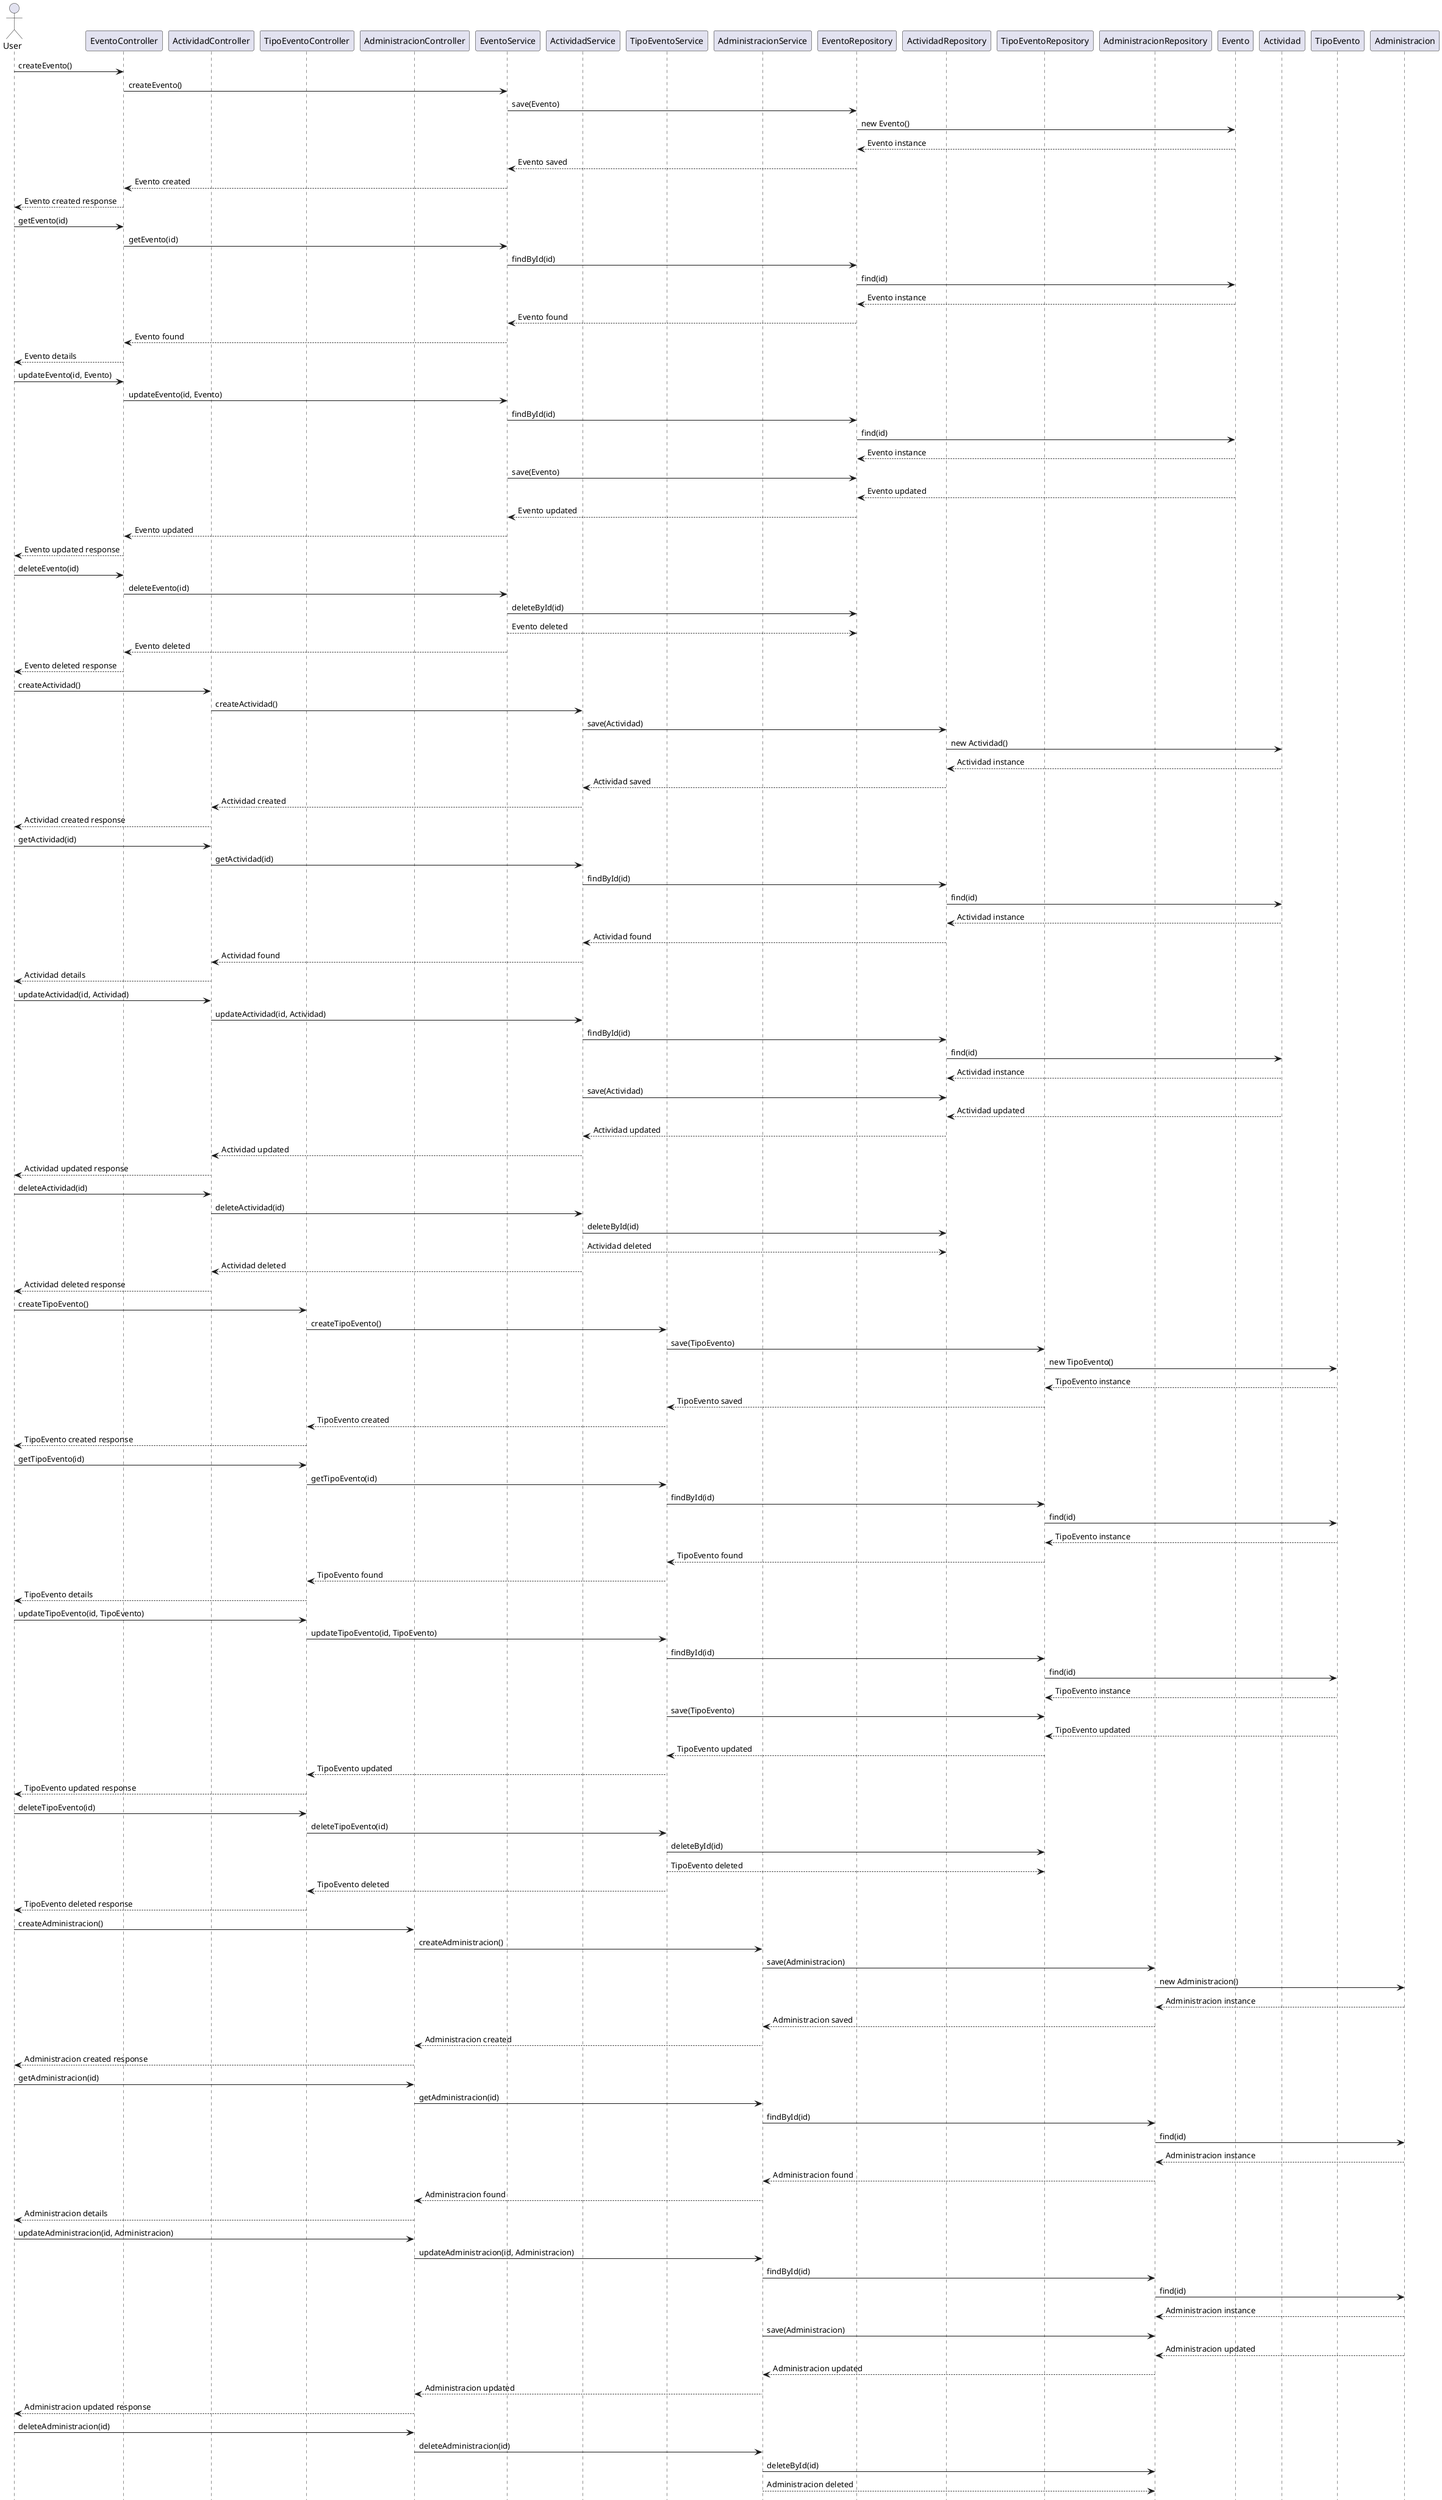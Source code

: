 @startuml
actor User
participant EventoController
participant ActividadController
participant TipoEventoController
participant AdministracionController

participant EventoService
participant ActividadService
participant TipoEventoService
participant AdministracionService

participant EventoRepository
participant ActividadRepository
participant TipoEventoRepository
participant AdministracionRepository

participant Evento
participant Actividad
participant TipoEvento
participant Administracion

User -> EventoController: createEvento()
EventoController -> EventoService: createEvento()
EventoService -> EventoRepository: save(Evento)
EventoRepository -> Evento: new Evento()
EventoRepository <-- Evento: Evento instance
EventoService <-- EventoRepository: Evento saved
EventoController <-- EventoService: Evento created
User <-- EventoController: Evento created response

User -> EventoController: getEvento(id)
EventoController -> EventoService: getEvento(id)
EventoService -> EventoRepository: findById(id)
EventoRepository -> Evento: find(id)
EventoRepository <-- Evento: Evento instance
EventoService <-- EventoRepository: Evento found
EventoController <-- EventoService: Evento found
User <-- EventoController: Evento details

User -> EventoController: updateEvento(id, Evento)
EventoController -> EventoService: updateEvento(id, Evento)
EventoService -> EventoRepository: findById(id)
EventoRepository -> Evento: find(id)
EventoRepository <-- Evento: Evento instance
EventoService -> EventoRepository: save(Evento)
EventoRepository <-- Evento: Evento updated
EventoService <-- EventoRepository: Evento updated
EventoController <-- EventoService: Evento updated
User <-- EventoController: Evento updated response

User -> EventoController: deleteEvento(id)
EventoController -> EventoService: deleteEvento(id)
EventoService -> EventoRepository: deleteById(id)
EventoRepository <-- EventoService: Evento deleted
EventoController <-- EventoService: Evento deleted
User <-- EventoController: Evento deleted response

User -> ActividadController: createActividad()
ActividadController -> ActividadService: createActividad()
ActividadService -> ActividadRepository: save(Actividad)
ActividadRepository -> Actividad: new Actividad()
ActividadRepository <-- Actividad: Actividad instance
ActividadService <-- ActividadRepository: Actividad saved
ActividadController <-- ActividadService: Actividad created
User <-- ActividadController: Actividad created response

User -> ActividadController: getActividad(id)
ActividadController -> ActividadService: getActividad(id)
ActividadService -> ActividadRepository: findById(id)
ActividadRepository -> Actividad: find(id)
ActividadRepository <-- Actividad: Actividad instance
ActividadService <-- ActividadRepository: Actividad found
ActividadController <-- ActividadService: Actividad found
User <-- ActividadController: Actividad details

User -> ActividadController: updateActividad(id, Actividad)
ActividadController -> ActividadService: updateActividad(id, Actividad)
ActividadService -> ActividadRepository: findById(id)
ActividadRepository -> Actividad: find(id)
ActividadRepository <-- Actividad: Actividad instance
ActividadService -> ActividadRepository: save(Actividad)
ActividadRepository <-- Actividad: Actividad updated
ActividadService <-- ActividadRepository: Actividad updated
ActividadController <-- ActividadService: Actividad updated
User <-- ActividadController: Actividad updated response

User -> ActividadController: deleteActividad(id)
ActividadController -> ActividadService: deleteActividad(id)
ActividadService -> ActividadRepository: deleteById(id)
ActividadRepository <-- ActividadService: Actividad deleted
ActividadController <-- ActividadService: Actividad deleted
User <-- ActividadController: Actividad deleted response

User -> TipoEventoController: createTipoEvento()
TipoEventoController -> TipoEventoService: createTipoEvento()
TipoEventoService -> TipoEventoRepository: save(TipoEvento)
TipoEventoRepository -> TipoEvento: new TipoEvento()
TipoEventoRepository <-- TipoEvento: TipoEvento instance
TipoEventoService <-- TipoEventoRepository: TipoEvento saved
TipoEventoController <-- TipoEventoService: TipoEvento created
User <-- TipoEventoController: TipoEvento created response

User -> TipoEventoController: getTipoEvento(id)
TipoEventoController -> TipoEventoService: getTipoEvento(id)
TipoEventoService -> TipoEventoRepository: findById(id)
TipoEventoRepository -> TipoEvento: find(id)
TipoEventoRepository <-- TipoEvento: TipoEvento instance
TipoEventoService <-- TipoEventoRepository: TipoEvento found
TipoEventoController <-- TipoEventoService: TipoEvento found
User <-- TipoEventoController: TipoEvento details

User -> TipoEventoController: updateTipoEvento(id, TipoEvento)
TipoEventoController -> TipoEventoService: updateTipoEvento(id, TipoEvento)
TipoEventoService -> TipoEventoRepository: findById(id)
TipoEventoRepository -> TipoEvento: find(id)
TipoEventoRepository <-- TipoEvento: TipoEvento instance
TipoEventoService -> TipoEventoRepository: save(TipoEvento)
TipoEventoRepository <-- TipoEvento: TipoEvento updated
TipoEventoService <-- TipoEventoRepository: TipoEvento updated
TipoEventoController <-- TipoEventoService: TipoEvento updated
User <-- TipoEventoController: TipoEvento updated response

User -> TipoEventoController: deleteTipoEvento(id)
TipoEventoController -> TipoEventoService: deleteTipoEvento(id)
TipoEventoService -> TipoEventoRepository: deleteById(id)
TipoEventoRepository <-- TipoEventoService: TipoEvento deleted
TipoEventoController <-- TipoEventoService: TipoEvento deleted
User <-- TipoEventoController: TipoEvento deleted response

User -> AdministracionController: createAdministracion()
AdministracionController -> AdministracionService: createAdministracion()
AdministracionService -> AdministracionRepository: save(Administracion)
AdministracionRepository -> Administracion: new Administracion()
AdministracionRepository <-- Administracion: Administracion instance
AdministracionService <-- AdministracionRepository: Administracion saved
AdministracionController <-- AdministracionService: Administracion created
User <-- AdministracionController: Administracion created response

User -> AdministracionController: getAdministracion(id)
AdministracionController -> AdministracionService: getAdministracion(id)
AdministracionService -> AdministracionRepository: findById(id)
AdministracionRepository -> Administracion: find(id)
AdministracionRepository <-- Administracion: Administracion instance
AdministracionService <-- AdministracionRepository: Administracion found
AdministracionController <-- AdministracionService: Administracion found
User <-- AdministracionController: Administracion details

User -> AdministracionController: updateAdministracion(id, Administracion)
AdministracionController -> AdministracionService: updateAdministracion(id, Administracion)
AdministracionService -> AdministracionRepository: findById(id)
AdministracionRepository -> Administracion: find(id)
AdministracionRepository <-- Administracion: Administracion instance
AdministracionService -> AdministracionRepository: save(Administracion)
AdministracionRepository <-- Administracion: Administracion updated
AdministracionService <-- AdministracionRepository: Administracion updated
AdministracionController <-- AdministracionService: Administracion updated
User <-- AdministracionController: Administracion updated response

User -> AdministracionController: deleteAdministracion(id)
AdministracionController -> AdministracionService: deleteAdministracion(id)
AdministracionService -> AdministracionRepository: deleteById(id)
AdministracionRepository <-- AdministracionService: Administracion deleted
AdministracionController <-- AdministracionService: Administracion deleted
User <-- AdministracionController: Administracion deleted response
@enduml